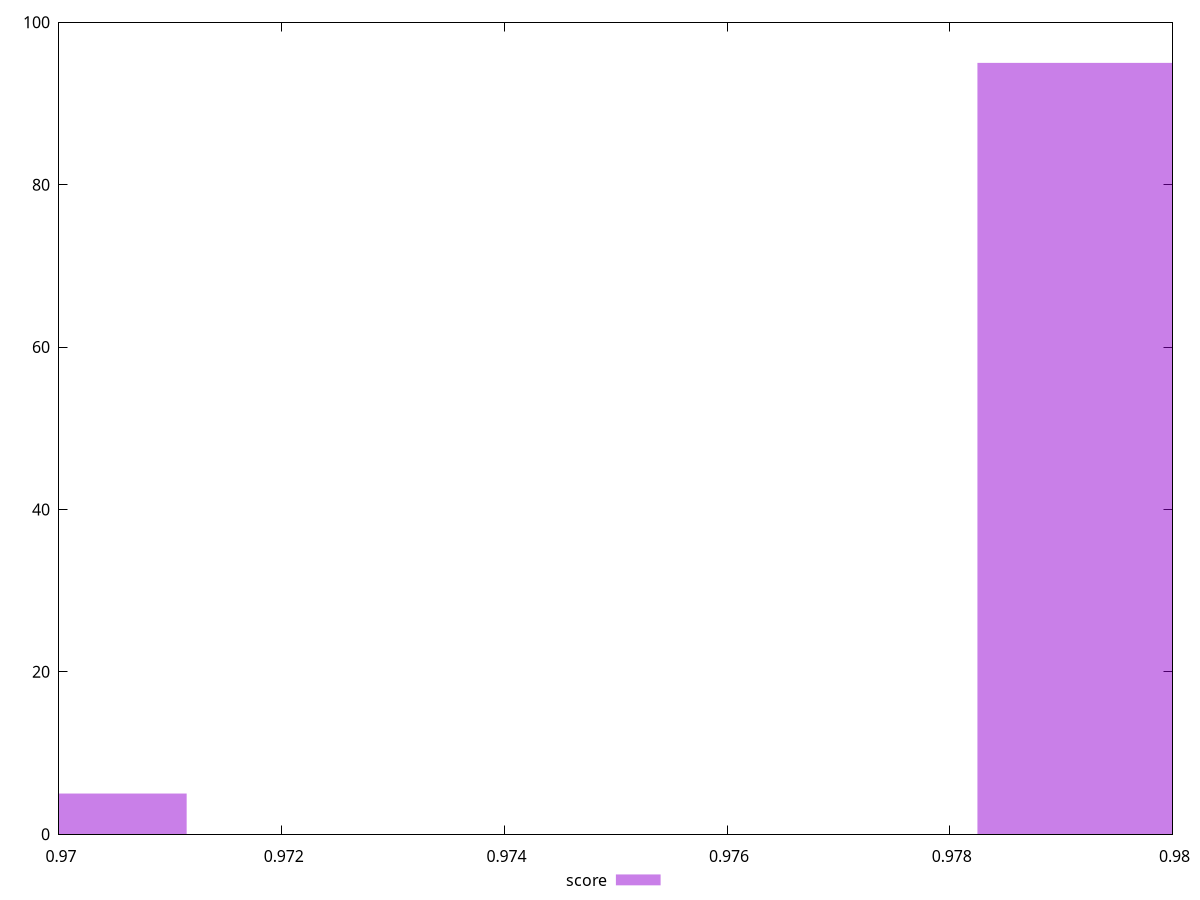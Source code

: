 reset

$score <<EOF
0.9693710963117207 5
0.9800235259415198 95
EOF

set key outside below
set boxwidth 0.0035508098765997093
set xrange [0.97:0.98]
set yrange [0:100]
set trange [0:100]
set style fill transparent solid 0.5 noborder
set terminal svg size 640, 490 enhanced background rgb 'white'
set output "report_00019_2021-02-10T18-14-37.922Z//total-byte-weight/samples/pages+cached/score/histogram.svg"

plot $score title "score" with boxes

reset
